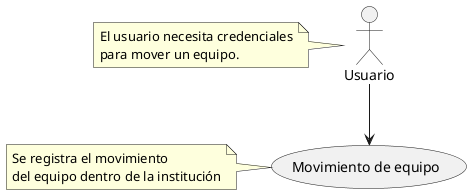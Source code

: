 @startuml
actor "Usuario" as U


note left of U
  El usuario necesita credenciales
  para mover un equipo.
end note

U --> (Movimiento de equipo)

note left of (Movimiento de equipo)
  Se registra el movimiento
  del equipo dentro de la institución
end note
@enduml